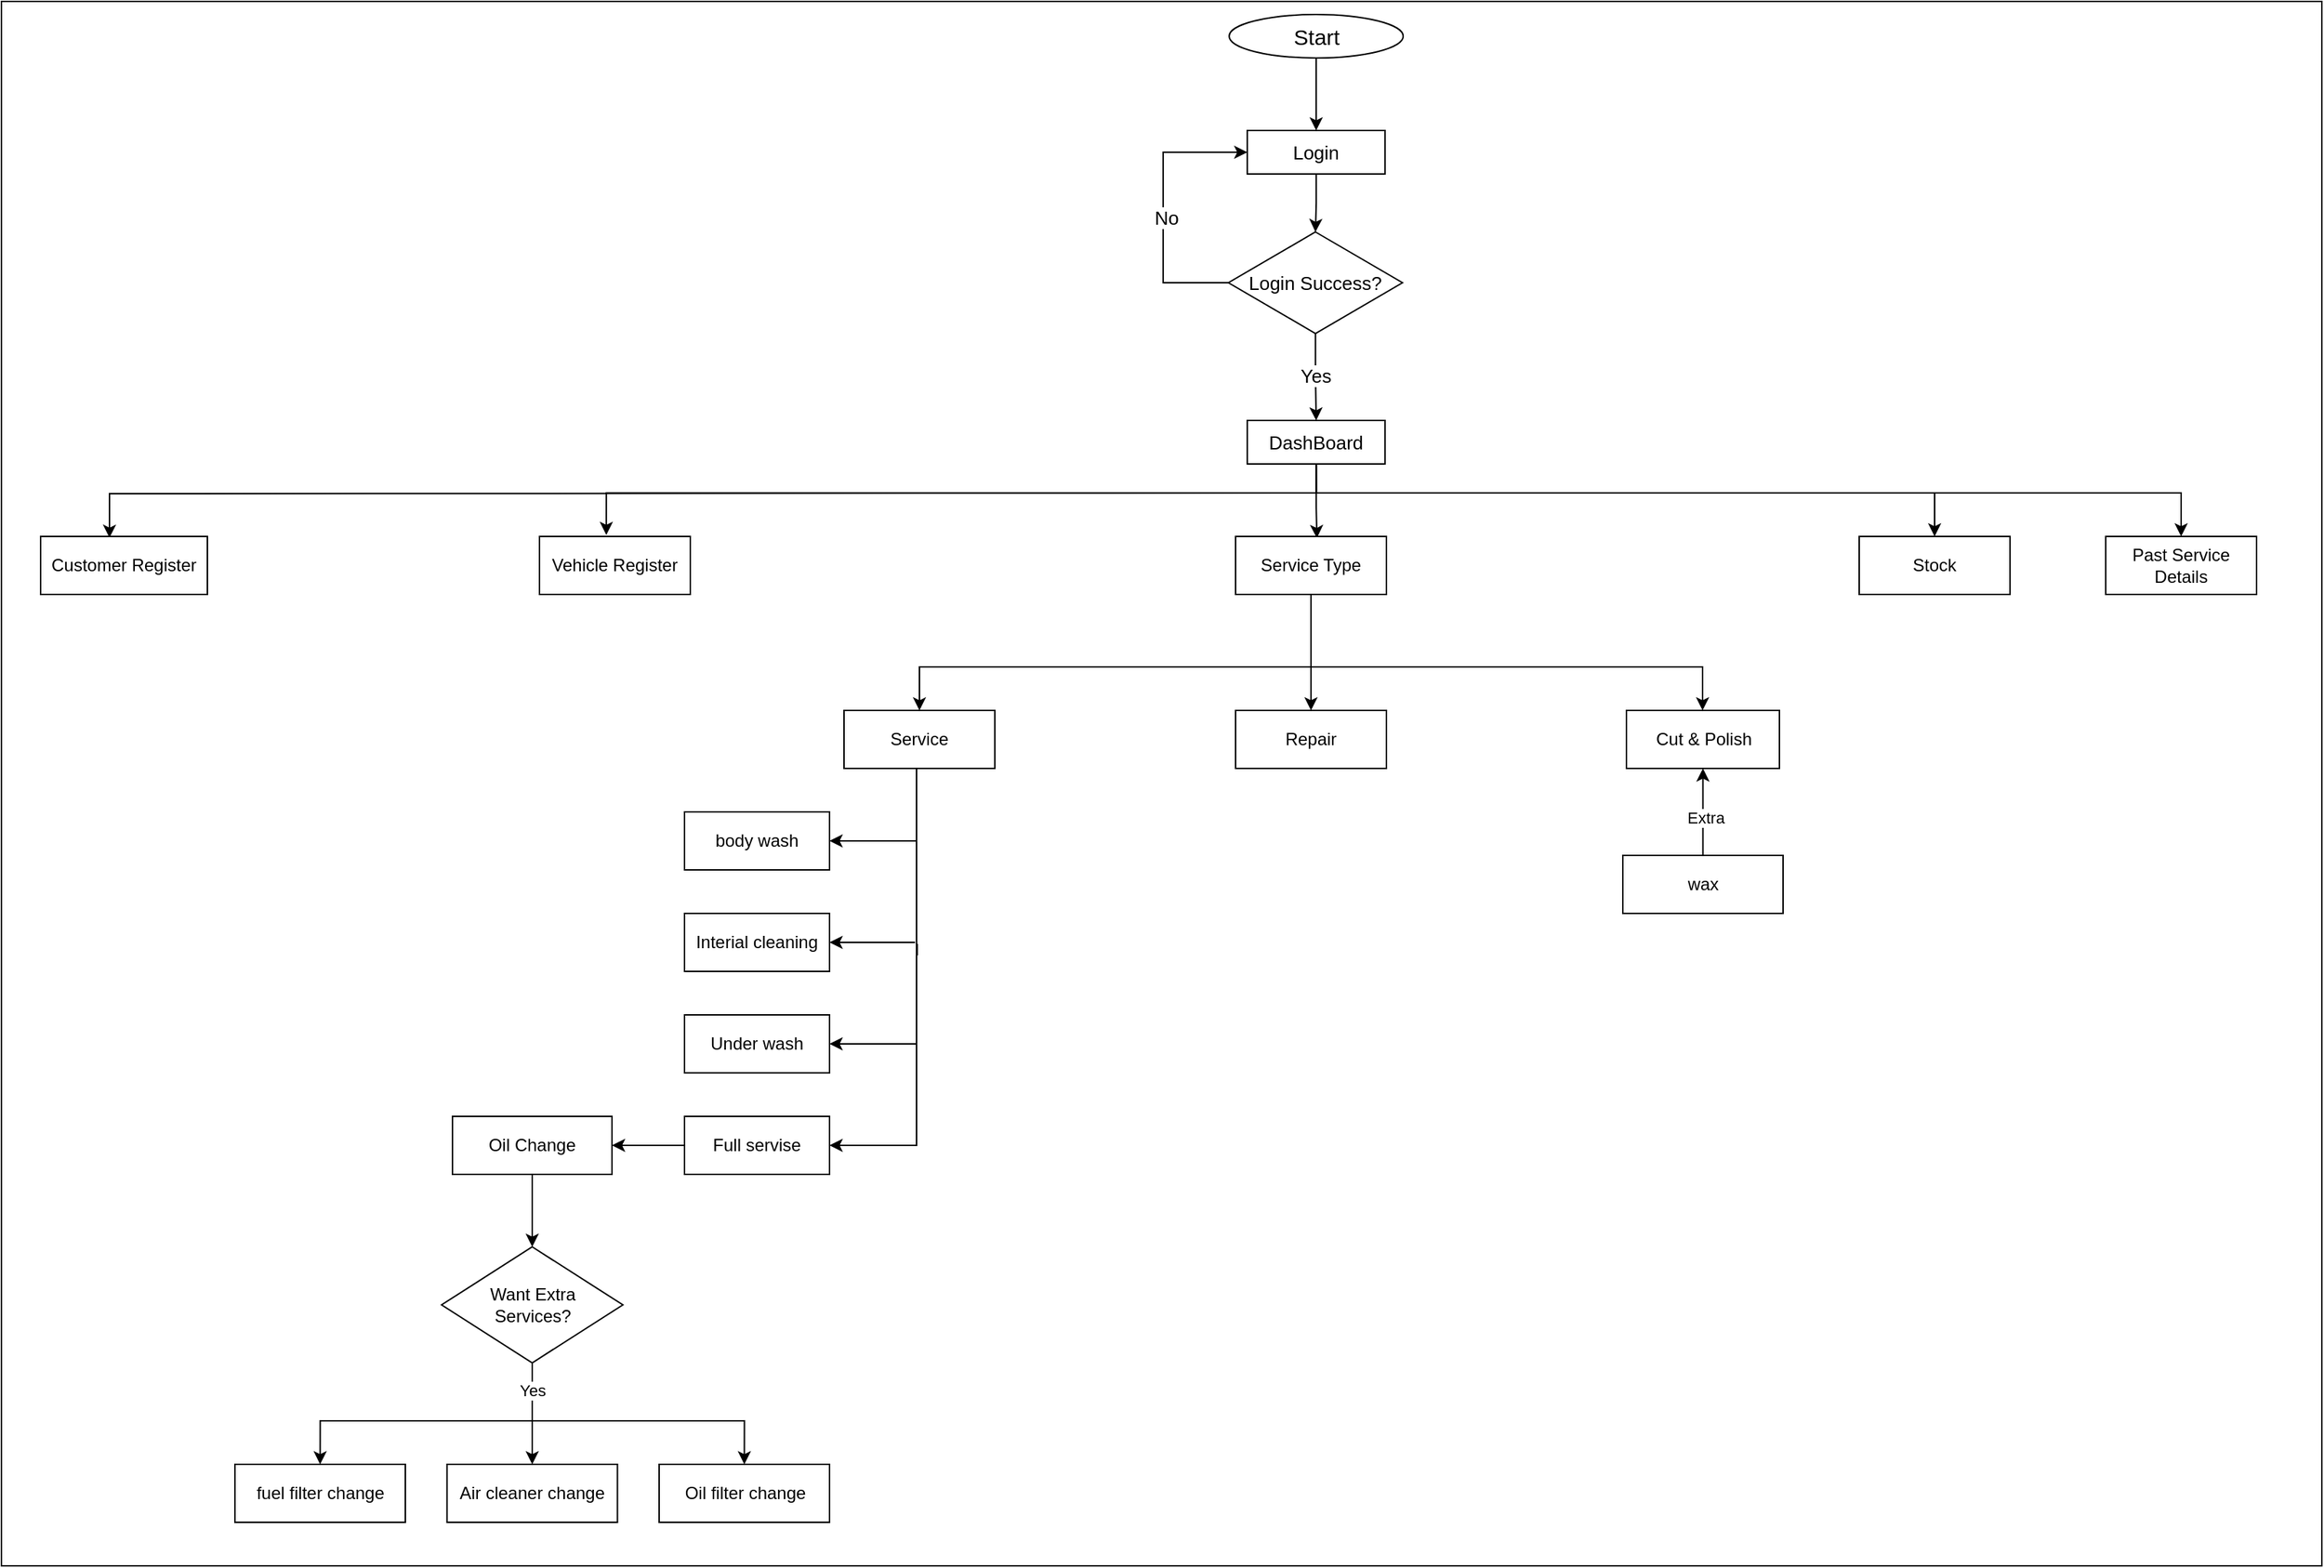 <mxfile version="22.0.2" type="device">
  <diagram name="Page-1" id="4Bm42rfBgQiq8LsEY6yK">
    <mxGraphModel dx="3183" dy="1418" grid="0" gridSize="10" guides="1" tooltips="1" connect="1" arrows="1" fold="1" page="1" pageScale="1" pageWidth="850" pageHeight="1100" math="0" shadow="0">
      <root>
        <mxCell id="0" />
        <mxCell id="1" parent="0" />
        <mxCell id="_biqQCO4syaL0bq9s7vk-12" style="edgeStyle=orthogonalEdgeStyle;rounded=0;orthogonalLoop=1;jettySize=auto;html=1;entryX=0.5;entryY=0;entryDx=0;entryDy=0;" parent="1" source="_biqQCO4syaL0bq9s7vk-2" target="_biqQCO4syaL0bq9s7vk-4" edge="1">
          <mxGeometry relative="1" as="geometry" />
        </mxCell>
        <mxCell id="_biqQCO4syaL0bq9s7vk-2" value="&lt;font style=&quot;font-size: 15px;&quot;&gt;Start&lt;/font&gt;" style="ellipse;whiteSpace=wrap;html=1;" parent="1" vertex="1">
          <mxGeometry x="37.57" y="30" width="120" height="30" as="geometry" />
        </mxCell>
        <mxCell id="_biqQCO4syaL0bq9s7vk-6" style="edgeStyle=orthogonalEdgeStyle;rounded=0;orthogonalLoop=1;jettySize=auto;html=1;entryX=0;entryY=0.5;entryDx=0;entryDy=0;fontSize=13;" parent="1" source="_biqQCO4syaL0bq9s7vk-3" target="_biqQCO4syaL0bq9s7vk-4" edge="1">
          <mxGeometry relative="1" as="geometry">
            <Array as="points">
              <mxPoint x="-7.93" y="215" />
              <mxPoint x="-7.93" y="125" />
            </Array>
          </mxGeometry>
        </mxCell>
        <mxCell id="_biqQCO4syaL0bq9s7vk-8" value="No" style="edgeLabel;html=1;align=center;verticalAlign=middle;resizable=0;points=[];fontSize=13;" parent="_biqQCO4syaL0bq9s7vk-6" vertex="1" connectable="0">
          <mxGeometry x="-0.007" y="-2" relative="1" as="geometry">
            <mxPoint y="6" as="offset" />
          </mxGeometry>
        </mxCell>
        <mxCell id="_biqQCO4syaL0bq9s7vk-10" style="edgeStyle=orthogonalEdgeStyle;rounded=0;orthogonalLoop=1;jettySize=auto;html=1;entryX=0.5;entryY=0;entryDx=0;entryDy=0;fontSize=13;" parent="1" source="_biqQCO4syaL0bq9s7vk-3" target="_biqQCO4syaL0bq9s7vk-9" edge="1">
          <mxGeometry relative="1" as="geometry" />
        </mxCell>
        <mxCell id="_biqQCO4syaL0bq9s7vk-11" value="Yes" style="edgeLabel;html=1;align=center;verticalAlign=middle;resizable=0;points=[];fontSize=13;" parent="_biqQCO4syaL0bq9s7vk-10" vertex="1" connectable="0">
          <mxGeometry x="-0.053" relative="1" as="geometry">
            <mxPoint as="offset" />
          </mxGeometry>
        </mxCell>
        <mxCell id="_biqQCO4syaL0bq9s7vk-3" value="Login Success?" style="rhombus;whiteSpace=wrap;html=1;fontSize=13;" parent="1" vertex="1">
          <mxGeometry x="37.07" y="180" width="120" height="70" as="geometry" />
        </mxCell>
        <mxCell id="_biqQCO4syaL0bq9s7vk-7" style="edgeStyle=orthogonalEdgeStyle;rounded=0;orthogonalLoop=1;jettySize=auto;html=1;entryX=0.5;entryY=0;entryDx=0;entryDy=0;fontSize=13;" parent="1" source="_biqQCO4syaL0bq9s7vk-4" target="_biqQCO4syaL0bq9s7vk-3" edge="1">
          <mxGeometry relative="1" as="geometry" />
        </mxCell>
        <mxCell id="_biqQCO4syaL0bq9s7vk-4" value="Login" style="rounded=0;whiteSpace=wrap;html=1;fontSize=13;" parent="1" vertex="1">
          <mxGeometry x="50.07" y="110" width="95" height="30" as="geometry" />
        </mxCell>
        <mxCell id="HpExhPCEYy4pSlGtuqq9-2" style="edgeStyle=orthogonalEdgeStyle;rounded=0;orthogonalLoop=1;jettySize=auto;html=1;entryX=0.539;entryY=0.028;entryDx=0;entryDy=0;entryPerimeter=0;" parent="1" source="_biqQCO4syaL0bq9s7vk-9" target="_biqQCO4syaL0bq9s7vk-51" edge="1">
          <mxGeometry relative="1" as="geometry">
            <Array as="points">
              <mxPoint x="98" y="370" />
              <mxPoint x="98" y="370" />
            </Array>
            <mxPoint x="92" y="390" as="targetPoint" />
          </mxGeometry>
        </mxCell>
        <mxCell id="JwHhiJbG0qReG_ioFm8s-4" style="edgeStyle=orthogonalEdgeStyle;rounded=0;orthogonalLoop=1;jettySize=auto;html=1;exitX=0.5;exitY=1;exitDx=0;exitDy=0;entryX=0.443;entryY=-0.026;entryDx=0;entryDy=0;entryPerimeter=0;" parent="1" source="_biqQCO4syaL0bq9s7vk-9" target="JwHhiJbG0qReG_ioFm8s-3" edge="1">
          <mxGeometry relative="1" as="geometry">
            <mxPoint x="-588" y="380" as="targetPoint" />
            <Array as="points">
              <mxPoint x="98" y="360" />
              <mxPoint x="-392" y="360" />
            </Array>
          </mxGeometry>
        </mxCell>
        <mxCell id="JwHhiJbG0qReG_ioFm8s-8" style="edgeStyle=orthogonalEdgeStyle;rounded=0;orthogonalLoop=1;jettySize=auto;html=1;exitX=0.5;exitY=1;exitDx=0;exitDy=0;entryX=0.5;entryY=0;entryDx=0;entryDy=0;" parent="1" source="_biqQCO4syaL0bq9s7vk-9" target="JwHhiJbG0qReG_ioFm8s-7" edge="1">
          <mxGeometry relative="1" as="geometry">
            <Array as="points">
              <mxPoint x="98" y="360" />
              <mxPoint x="524" y="360" />
            </Array>
          </mxGeometry>
        </mxCell>
        <mxCell id="JwHhiJbG0qReG_ioFm8s-10" style="edgeStyle=orthogonalEdgeStyle;rounded=0;orthogonalLoop=1;jettySize=auto;html=1;entryX=0.5;entryY=0;entryDx=0;entryDy=0;" parent="1" source="_biqQCO4syaL0bq9s7vk-9" target="JwHhiJbG0qReG_ioFm8s-9" edge="1">
          <mxGeometry relative="1" as="geometry">
            <Array as="points">
              <mxPoint x="98" y="360" />
              <mxPoint x="694" y="360" />
            </Array>
          </mxGeometry>
        </mxCell>
        <mxCell id="JwHhiJbG0qReG_ioFm8s-13" style="edgeStyle=orthogonalEdgeStyle;rounded=0;orthogonalLoop=1;jettySize=auto;html=1;exitX=0.5;exitY=1;exitDx=0;exitDy=0;entryX=0.413;entryY=0.023;entryDx=0;entryDy=0;entryPerimeter=0;" parent="1" target="JwHhiJbG0qReG_ioFm8s-12" edge="1">
          <mxGeometry relative="1" as="geometry">
            <mxPoint x="88.57" y="360" as="sourcePoint" />
            <mxPoint x="-728" y="410" as="targetPoint" />
          </mxGeometry>
        </mxCell>
        <mxCell id="_biqQCO4syaL0bq9s7vk-9" value="DashBoard" style="rounded=0;whiteSpace=wrap;html=1;fontSize=13;" parent="1" vertex="1">
          <mxGeometry x="50.07" y="310" width="95" height="30" as="geometry" />
        </mxCell>
        <mxCell id="_biqQCO4syaL0bq9s7vk-17" value="body wash" style="rounded=0;whiteSpace=wrap;html=1;" parent="1" vertex="1">
          <mxGeometry x="-338" y="580" width="100" height="40" as="geometry" />
        </mxCell>
        <mxCell id="_biqQCO4syaL0bq9s7vk-18" value="Interial cleaning" style="rounded=0;whiteSpace=wrap;html=1;" parent="1" vertex="1">
          <mxGeometry x="-338" y="650" width="100" height="40" as="geometry" />
        </mxCell>
        <mxCell id="_biqQCO4syaL0bq9s7vk-19" value="Under wash" style="rounded=0;whiteSpace=wrap;html=1;" parent="1" vertex="1">
          <mxGeometry x="-338" y="720" width="100" height="40" as="geometry" />
        </mxCell>
        <mxCell id="HpExhPCEYy4pSlGtuqq9-21" style="edgeStyle=orthogonalEdgeStyle;rounded=0;orthogonalLoop=1;jettySize=auto;html=1;entryX=1;entryY=0.5;entryDx=0;entryDy=0;" parent="1" source="_biqQCO4syaL0bq9s7vk-20" target="_biqQCO4syaL0bq9s7vk-21" edge="1">
          <mxGeometry relative="1" as="geometry" />
        </mxCell>
        <mxCell id="_biqQCO4syaL0bq9s7vk-20" value="Full servise" style="rounded=0;whiteSpace=wrap;html=1;" parent="1" vertex="1">
          <mxGeometry x="-338" y="790" width="100" height="40" as="geometry" />
        </mxCell>
        <mxCell id="HpExhPCEYy4pSlGtuqq9-20" style="edgeStyle=orthogonalEdgeStyle;rounded=0;orthogonalLoop=1;jettySize=auto;html=1;entryX=0.5;entryY=0;entryDx=0;entryDy=0;" parent="1" source="_biqQCO4syaL0bq9s7vk-21" target="HpExhPCEYy4pSlGtuqq9-19" edge="1">
          <mxGeometry relative="1" as="geometry" />
        </mxCell>
        <mxCell id="_biqQCO4syaL0bq9s7vk-21" value="Oil Change" style="rounded=0;whiteSpace=wrap;html=1;" parent="1" vertex="1">
          <mxGeometry x="-498" y="790" width="110" height="40" as="geometry" />
        </mxCell>
        <mxCell id="_biqQCO4syaL0bq9s7vk-24" value="Oil filter change" style="rounded=0;whiteSpace=wrap;html=1;" parent="1" vertex="1">
          <mxGeometry x="-355.5" y="1030" width="117.5" height="40" as="geometry" />
        </mxCell>
        <mxCell id="_biqQCO4syaL0bq9s7vk-25" value="Air cleaner change" style="rounded=0;whiteSpace=wrap;html=1;" parent="1" vertex="1">
          <mxGeometry x="-501.75" y="1030" width="117.5" height="40" as="geometry" />
        </mxCell>
        <mxCell id="_biqQCO4syaL0bq9s7vk-26" value="fuel filter change" style="rounded=0;whiteSpace=wrap;html=1;" parent="1" vertex="1">
          <mxGeometry x="-648" y="1030" width="117.5" height="40" as="geometry" />
        </mxCell>
        <mxCell id="HpExhPCEYy4pSlGtuqq9-13" style="edgeStyle=orthogonalEdgeStyle;rounded=0;orthogonalLoop=1;jettySize=auto;html=1;entryX=0.5;entryY=0;entryDx=0;entryDy=0;" parent="1" target="_biqQCO4syaL0bq9s7vk-26" edge="1">
          <mxGeometry relative="1" as="geometry">
            <mxPoint x="-443" y="980" as="sourcePoint" />
            <Array as="points">
              <mxPoint x="-443" y="1000" />
              <mxPoint x="-589" y="1000" />
            </Array>
          </mxGeometry>
        </mxCell>
        <mxCell id="HpExhPCEYy4pSlGtuqq9-15" style="edgeStyle=orthogonalEdgeStyle;rounded=0;orthogonalLoop=1;jettySize=auto;html=1;entryX=0.5;entryY=0;entryDx=0;entryDy=0;exitX=0.5;exitY=1;exitDx=0;exitDy=0;" parent="1" source="HpExhPCEYy4pSlGtuqq9-19" target="_biqQCO4syaL0bq9s7vk-24" edge="1">
          <mxGeometry relative="1" as="geometry">
            <mxPoint x="-443" y="1030" as="sourcePoint" />
            <Array as="points">
              <mxPoint x="-443" y="1000" />
              <mxPoint x="-297" y="1000" />
            </Array>
          </mxGeometry>
        </mxCell>
        <mxCell id="HpExhPCEYy4pSlGtuqq9-16" style="edgeStyle=orthogonalEdgeStyle;rounded=0;orthogonalLoop=1;jettySize=auto;html=1;exitX=0.5;exitY=0;exitDx=0;exitDy=0;entryX=0.5;entryY=1;entryDx=0;entryDy=0;" parent="1" source="_biqQCO4syaL0bq9s7vk-29" target="_biqQCO4syaL0bq9s7vk-49" edge="1">
          <mxGeometry relative="1" as="geometry" />
        </mxCell>
        <mxCell id="HpExhPCEYy4pSlGtuqq9-17" value="Extra" style="edgeLabel;html=1;align=center;verticalAlign=middle;resizable=0;points=[];" parent="HpExhPCEYy4pSlGtuqq9-16" vertex="1" connectable="0">
          <mxGeometry x="-0.122" y="-1" relative="1" as="geometry">
            <mxPoint as="offset" />
          </mxGeometry>
        </mxCell>
        <mxCell id="_biqQCO4syaL0bq9s7vk-29" value="wax" style="rounded=0;whiteSpace=wrap;html=1;" parent="1" vertex="1">
          <mxGeometry x="309" y="610" width="110.5" height="40" as="geometry" />
        </mxCell>
        <mxCell id="HpExhPCEYy4pSlGtuqq9-6" style="edgeStyle=orthogonalEdgeStyle;rounded=0;orthogonalLoop=1;jettySize=auto;html=1;entryX=1;entryY=0.5;entryDx=0;entryDy=0;" parent="1" source="_biqQCO4syaL0bq9s7vk-48" target="_biqQCO4syaL0bq9s7vk-17" edge="1">
          <mxGeometry relative="1" as="geometry">
            <Array as="points">
              <mxPoint x="-178" y="600" />
            </Array>
          </mxGeometry>
        </mxCell>
        <mxCell id="HpExhPCEYy4pSlGtuqq9-7" style="edgeStyle=orthogonalEdgeStyle;rounded=0;orthogonalLoop=1;jettySize=auto;html=1;entryX=1;entryY=0.5;entryDx=0;entryDy=0;" parent="1" source="_biqQCO4syaL0bq9s7vk-48" target="_biqQCO4syaL0bq9s7vk-18" edge="1">
          <mxGeometry relative="1" as="geometry">
            <Array as="points">
              <mxPoint x="-178" y="670" />
            </Array>
          </mxGeometry>
        </mxCell>
        <mxCell id="HpExhPCEYy4pSlGtuqq9-8" value="l" style="edgeStyle=orthogonalEdgeStyle;rounded=0;orthogonalLoop=1;jettySize=auto;html=1;entryX=1;entryY=0.5;entryDx=0;entryDy=0;" parent="1" source="_biqQCO4syaL0bq9s7vk-48" target="_biqQCO4syaL0bq9s7vk-19" edge="1">
          <mxGeometry relative="1" as="geometry">
            <Array as="points">
              <mxPoint x="-178" y="740" />
            </Array>
          </mxGeometry>
        </mxCell>
        <mxCell id="HpExhPCEYy4pSlGtuqq9-9" style="edgeStyle=orthogonalEdgeStyle;rounded=0;orthogonalLoop=1;jettySize=auto;html=1;entryX=1;entryY=0.5;entryDx=0;entryDy=0;" parent="1" source="_biqQCO4syaL0bq9s7vk-48" target="_biqQCO4syaL0bq9s7vk-20" edge="1">
          <mxGeometry relative="1" as="geometry">
            <Array as="points">
              <mxPoint x="-178" y="810" />
            </Array>
          </mxGeometry>
        </mxCell>
        <mxCell id="_biqQCO4syaL0bq9s7vk-48" value="Service" style="rounded=0;whiteSpace=wrap;html=1;" parent="1" vertex="1">
          <mxGeometry x="-228" y="510" width="104" height="40" as="geometry" />
        </mxCell>
        <mxCell id="_biqQCO4syaL0bq9s7vk-49" value="Cut &amp;amp; Polish" style="rounded=0;whiteSpace=wrap;html=1;" parent="1" vertex="1">
          <mxGeometry x="311.5" y="510" width="105.5" height="40" as="geometry" />
        </mxCell>
        <mxCell id="_biqQCO4syaL0bq9s7vk-50" value="Repair" style="rounded=0;whiteSpace=wrap;html=1;" parent="1" vertex="1">
          <mxGeometry x="42" y="510" width="104" height="40" as="geometry" />
        </mxCell>
        <mxCell id="HpExhPCEYy4pSlGtuqq9-3" style="edgeStyle=orthogonalEdgeStyle;rounded=0;orthogonalLoop=1;jettySize=auto;html=1;entryX=0.5;entryY=0;entryDx=0;entryDy=0;" parent="1" source="_biqQCO4syaL0bq9s7vk-51" target="_biqQCO4syaL0bq9s7vk-48" edge="1">
          <mxGeometry relative="1" as="geometry">
            <Array as="points">
              <mxPoint x="94" y="480" />
              <mxPoint x="-176" y="480" />
            </Array>
          </mxGeometry>
        </mxCell>
        <mxCell id="HpExhPCEYy4pSlGtuqq9-4" style="edgeStyle=orthogonalEdgeStyle;rounded=0;orthogonalLoop=1;jettySize=auto;html=1;entryX=0.5;entryY=0;entryDx=0;entryDy=0;" parent="1" source="_biqQCO4syaL0bq9s7vk-51" target="_biqQCO4syaL0bq9s7vk-50" edge="1">
          <mxGeometry relative="1" as="geometry" />
        </mxCell>
        <mxCell id="HpExhPCEYy4pSlGtuqq9-5" style="edgeStyle=orthogonalEdgeStyle;rounded=0;orthogonalLoop=1;jettySize=auto;html=1;" parent="1" source="_biqQCO4syaL0bq9s7vk-51" target="_biqQCO4syaL0bq9s7vk-49" edge="1">
          <mxGeometry relative="1" as="geometry">
            <Array as="points">
              <mxPoint x="94" y="480" />
              <mxPoint x="364" y="480" />
            </Array>
          </mxGeometry>
        </mxCell>
        <mxCell id="_biqQCO4syaL0bq9s7vk-51" value="Service Type" style="rounded=0;whiteSpace=wrap;html=1;" parent="1" vertex="1">
          <mxGeometry x="42" y="390" width="104" height="40" as="geometry" />
        </mxCell>
        <mxCell id="HpExhPCEYy4pSlGtuqq9-23" style="edgeStyle=orthogonalEdgeStyle;rounded=0;orthogonalLoop=1;jettySize=auto;html=1;entryX=0.5;entryY=0;entryDx=0;entryDy=0;" parent="1" source="HpExhPCEYy4pSlGtuqq9-19" target="_biqQCO4syaL0bq9s7vk-25" edge="1">
          <mxGeometry relative="1" as="geometry" />
        </mxCell>
        <mxCell id="HpExhPCEYy4pSlGtuqq9-25" value="Yes" style="edgeLabel;html=1;align=center;verticalAlign=middle;resizable=0;points=[];" parent="HpExhPCEYy4pSlGtuqq9-23" vertex="1" connectable="0">
          <mxGeometry x="-0.462" relative="1" as="geometry">
            <mxPoint as="offset" />
          </mxGeometry>
        </mxCell>
        <mxCell id="HpExhPCEYy4pSlGtuqq9-19" value="Want Extra&lt;br&gt;Services?" style="rhombus;whiteSpace=wrap;html=1;" parent="1" vertex="1">
          <mxGeometry x="-505.5" y="880" width="125" height="80" as="geometry" />
        </mxCell>
        <mxCell id="JwHhiJbG0qReG_ioFm8s-3" value="Vehicle Register" style="rounded=0;whiteSpace=wrap;html=1;" parent="1" vertex="1">
          <mxGeometry x="-438" y="390" width="104" height="40" as="geometry" />
        </mxCell>
        <mxCell id="JwHhiJbG0qReG_ioFm8s-7" value="Stock" style="rounded=0;whiteSpace=wrap;html=1;" parent="1" vertex="1">
          <mxGeometry x="472" y="390" width="104" height="40" as="geometry" />
        </mxCell>
        <mxCell id="JwHhiJbG0qReG_ioFm8s-9" value="Past Service Details" style="rounded=0;whiteSpace=wrap;html=1;" parent="1" vertex="1">
          <mxGeometry x="642" y="390" width="104" height="40" as="geometry" />
        </mxCell>
        <mxCell id="JwHhiJbG0qReG_ioFm8s-11" value="" style="rounded=0;whiteSpace=wrap;html=1;fillColor=none;" parent="1" vertex="1">
          <mxGeometry x="-809" y="21" width="1600" height="1079" as="geometry" />
        </mxCell>
        <mxCell id="JwHhiJbG0qReG_ioFm8s-12" value="Customer Register" style="rounded=0;whiteSpace=wrap;html=1;" parent="1" vertex="1">
          <mxGeometry x="-782" y="390" width="115" height="40" as="geometry" />
        </mxCell>
      </root>
    </mxGraphModel>
  </diagram>
</mxfile>
